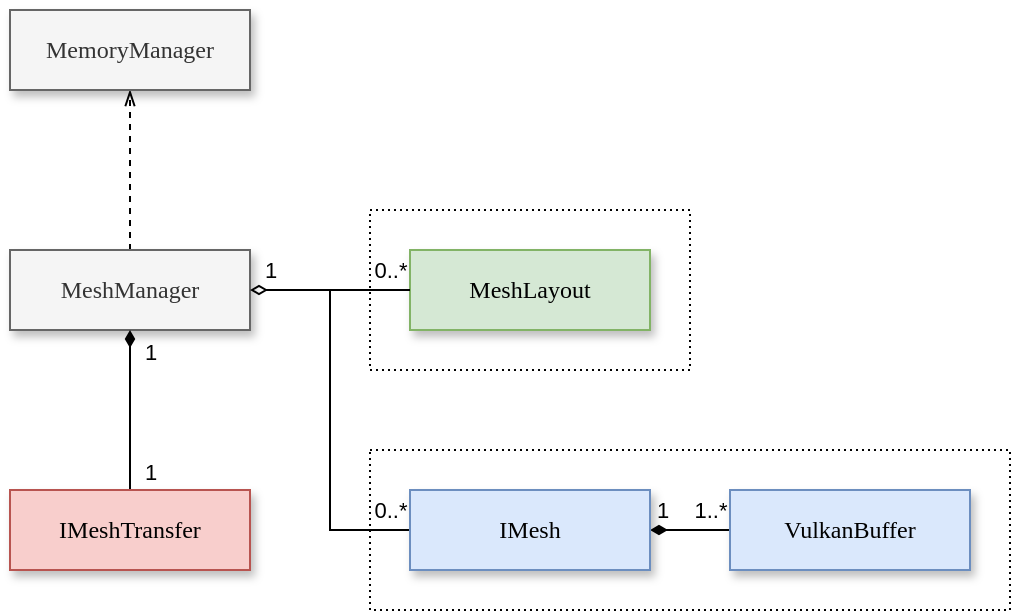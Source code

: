 <mxfile>
    <diagram id="pIsPSVw4wNhW4OB5O9Dt" name="Page-1">
        <mxGraphModel dx="1107" dy="685" grid="1" gridSize="10" guides="1" tooltips="1" connect="1" arrows="1" fold="1" page="1" pageScale="1" pageWidth="850" pageHeight="1100" math="0" shadow="0">
            <root>
                <mxCell id="0"/>
                <mxCell id="1" parent="0"/>
                <mxCell id="179" value="" style="rounded=0;whiteSpace=wrap;html=1;dashed=1;dashPattern=1 2;shadow=0;sketch=0;glass=0;fillColor=none;" parent="1" vertex="1">
                    <mxGeometry x="180" y="220" width="320" height="80" as="geometry"/>
                </mxCell>
                <mxCell id="185" value="" style="edgeStyle=orthogonalEdgeStyle;rounded=0;orthogonalLoop=1;jettySize=auto;html=1;endArrow=none;endFill=0;startArrow=diamondThin;startFill=1;" parent="1" source="167" target="171" edge="1">
                    <mxGeometry relative="1" as="geometry"/>
                </mxCell>
                <mxCell id="186" value="1" style="edgeLabel;html=1;align=center;verticalAlign=middle;resizable=0;points=[];labelBackgroundColor=none;" parent="185" vertex="1" connectable="0">
                    <mxGeometry x="-0.717" relative="1" as="geometry">
                        <mxPoint y="-10" as="offset"/>
                    </mxGeometry>
                </mxCell>
                <mxCell id="187" value="1..*" style="edgeLabel;html=1;align=center;verticalAlign=middle;resizable=0;points=[];labelBackgroundColor=none;" parent="185" vertex="1" connectable="0">
                    <mxGeometry x="-0.667" y="1" relative="1" as="geometry">
                        <mxPoint x="23" y="-9" as="offset"/>
                    </mxGeometry>
                </mxCell>
                <mxCell id="147" value="" style="rounded=0;whiteSpace=wrap;html=1;dashed=1;dashPattern=1 2;shadow=0;sketch=0;glass=0;fillColor=none;" parent="1" vertex="1">
                    <mxGeometry x="180" y="100" width="160" height="80" as="geometry"/>
                </mxCell>
                <mxCell id="178" style="edgeStyle=orthogonalEdgeStyle;rounded=0;orthogonalLoop=1;jettySize=auto;html=1;entryX=0;entryY=0.5;entryDx=0;entryDy=0;endArrow=none;endFill=0;" parent="1" target="167" edge="1">
                    <mxGeometry relative="1" as="geometry">
                        <mxPoint x="160" y="140" as="sourcePoint"/>
                        <Array as="points">
                            <mxPoint x="160" y="160"/>
                            <mxPoint x="160" y="260"/>
                        </Array>
                    </mxGeometry>
                </mxCell>
                <mxCell id="191" value="0..*" style="edgeLabel;html=1;align=center;verticalAlign=middle;resizable=0;points=[];labelBackgroundColor=none;" parent="178" vertex="1" connectable="0">
                    <mxGeometry x="0.613" relative="1" as="geometry">
                        <mxPoint x="21" y="-10" as="offset"/>
                    </mxGeometry>
                </mxCell>
                <mxCell id="195" style="edgeStyle=none;html=1;exitX=0.5;exitY=0;exitDx=0;exitDy=0;entryX=0.5;entryY=1;entryDx=0;entryDy=0;dashed=1;endArrow=openThin;endFill=0;" parent="1" source="165" target="194" edge="1">
                    <mxGeometry relative="1" as="geometry"/>
                </mxCell>
                <mxCell id="165" value="MeshManager" style="rounded=0;whiteSpace=wrap;html=1;shadow=1;fontFamily=Lucida Console;fillColor=#f5f5f5;strokeColor=#666666;fontColor=#333333;" parent="1" vertex="1">
                    <mxGeometry y="120" width="120" height="40" as="geometry"/>
                </mxCell>
                <mxCell id="166" value="MeshLayout" style="rounded=0;whiteSpace=wrap;html=1;shadow=1;fontFamily=Lucida Console;fillColor=#d5e8d4;strokeColor=#82b366;" parent="1" vertex="1">
                    <mxGeometry x="200" y="120" width="120" height="40" as="geometry"/>
                </mxCell>
                <mxCell id="167" value="IMesh" style="rounded=0;whiteSpace=wrap;html=1;shadow=1;fontFamily=Lucida Console;fillColor=#dae8fc;strokeColor=#6c8ebf;" parent="1" vertex="1">
                    <mxGeometry x="200" y="240" width="120" height="40" as="geometry"/>
                </mxCell>
                <mxCell id="171" value="VulkanBuffer" style="rounded=0;whiteSpace=wrap;html=1;shadow=1;fontFamily=Lucida Console;fillColor=#dae8fc;strokeColor=#6c8ebf;" parent="1" vertex="1">
                    <mxGeometry x="360" y="240" width="120" height="40" as="geometry"/>
                </mxCell>
                <mxCell id="177" style="edgeStyle=orthogonalEdgeStyle;rounded=0;orthogonalLoop=1;jettySize=auto;html=1;exitX=1;exitY=0.5;exitDx=0;exitDy=0;entryX=0;entryY=0.5;entryDx=0;entryDy=0;endArrow=none;endFill=0;startArrow=diamondThin;startFill=0;" parent="1" source="165" target="166" edge="1">
                    <mxGeometry relative="1" as="geometry"/>
                </mxCell>
                <mxCell id="180" value="0..*" style="edgeLabel;html=1;align=center;verticalAlign=middle;resizable=0;points=[];labelBackgroundColor=none;" parent="177" vertex="1" connectable="0">
                    <mxGeometry x="0.404" y="1" relative="1" as="geometry">
                        <mxPoint x="14" y="-9" as="offset"/>
                    </mxGeometry>
                </mxCell>
                <mxCell id="182" value="1" style="edgeLabel;html=1;align=center;verticalAlign=middle;resizable=0;points=[];labelBackgroundColor=none;" parent="177" vertex="1" connectable="0">
                    <mxGeometry x="-0.874" y="1" relative="1" as="geometry">
                        <mxPoint x="5" y="-9" as="offset"/>
                    </mxGeometry>
                </mxCell>
                <mxCell id="194" value="MemoryManager" style="rounded=0;whiteSpace=wrap;html=1;shadow=1;fontFamily=Lucida Console;fillColor=#f5f5f5;strokeColor=#666666;fontColor=#333333;" parent="1" vertex="1">
                    <mxGeometry width="120" height="40" as="geometry"/>
                </mxCell>
                <mxCell id="196" value="" style="edgeStyle=orthogonalEdgeStyle;rounded=0;orthogonalLoop=1;jettySize=auto;html=1;endArrow=none;endFill=0;startArrow=diamondThin;startFill=1;exitX=0.5;exitY=1;exitDx=0;exitDy=0;entryX=0.5;entryY=0;entryDx=0;entryDy=0;" parent="1" source="165" target="199" edge="1">
                    <mxGeometry relative="1" as="geometry">
                        <mxPoint x="60" y="430" as="sourcePoint"/>
                        <mxPoint x="350" y="430" as="targetPoint"/>
                    </mxGeometry>
                </mxCell>
                <mxCell id="197" value="1" style="edgeLabel;html=1;align=center;verticalAlign=middle;resizable=0;points=[];labelBackgroundColor=none;" parent="196" vertex="1" connectable="0">
                    <mxGeometry x="-0.717" relative="1" as="geometry">
                        <mxPoint x="10" y="-1" as="offset"/>
                    </mxGeometry>
                </mxCell>
                <mxCell id="198" value="1" style="edgeLabel;html=1;align=center;verticalAlign=middle;resizable=0;points=[];labelBackgroundColor=none;" parent="196" vertex="1" connectable="0">
                    <mxGeometry x="-0.667" y="1" relative="1" as="geometry">
                        <mxPoint x="9" y="57" as="offset"/>
                    </mxGeometry>
                </mxCell>
                <mxCell id="199" value="IMeshTransfer" style="rounded=0;whiteSpace=wrap;html=1;shadow=1;fontFamily=Lucida Console;fillColor=#f8cecc;strokeColor=#b85450;" parent="1" vertex="1">
                    <mxGeometry y="240" width="120" height="40" as="geometry"/>
                </mxCell>
            </root>
        </mxGraphModel>
    </diagram>
</mxfile>